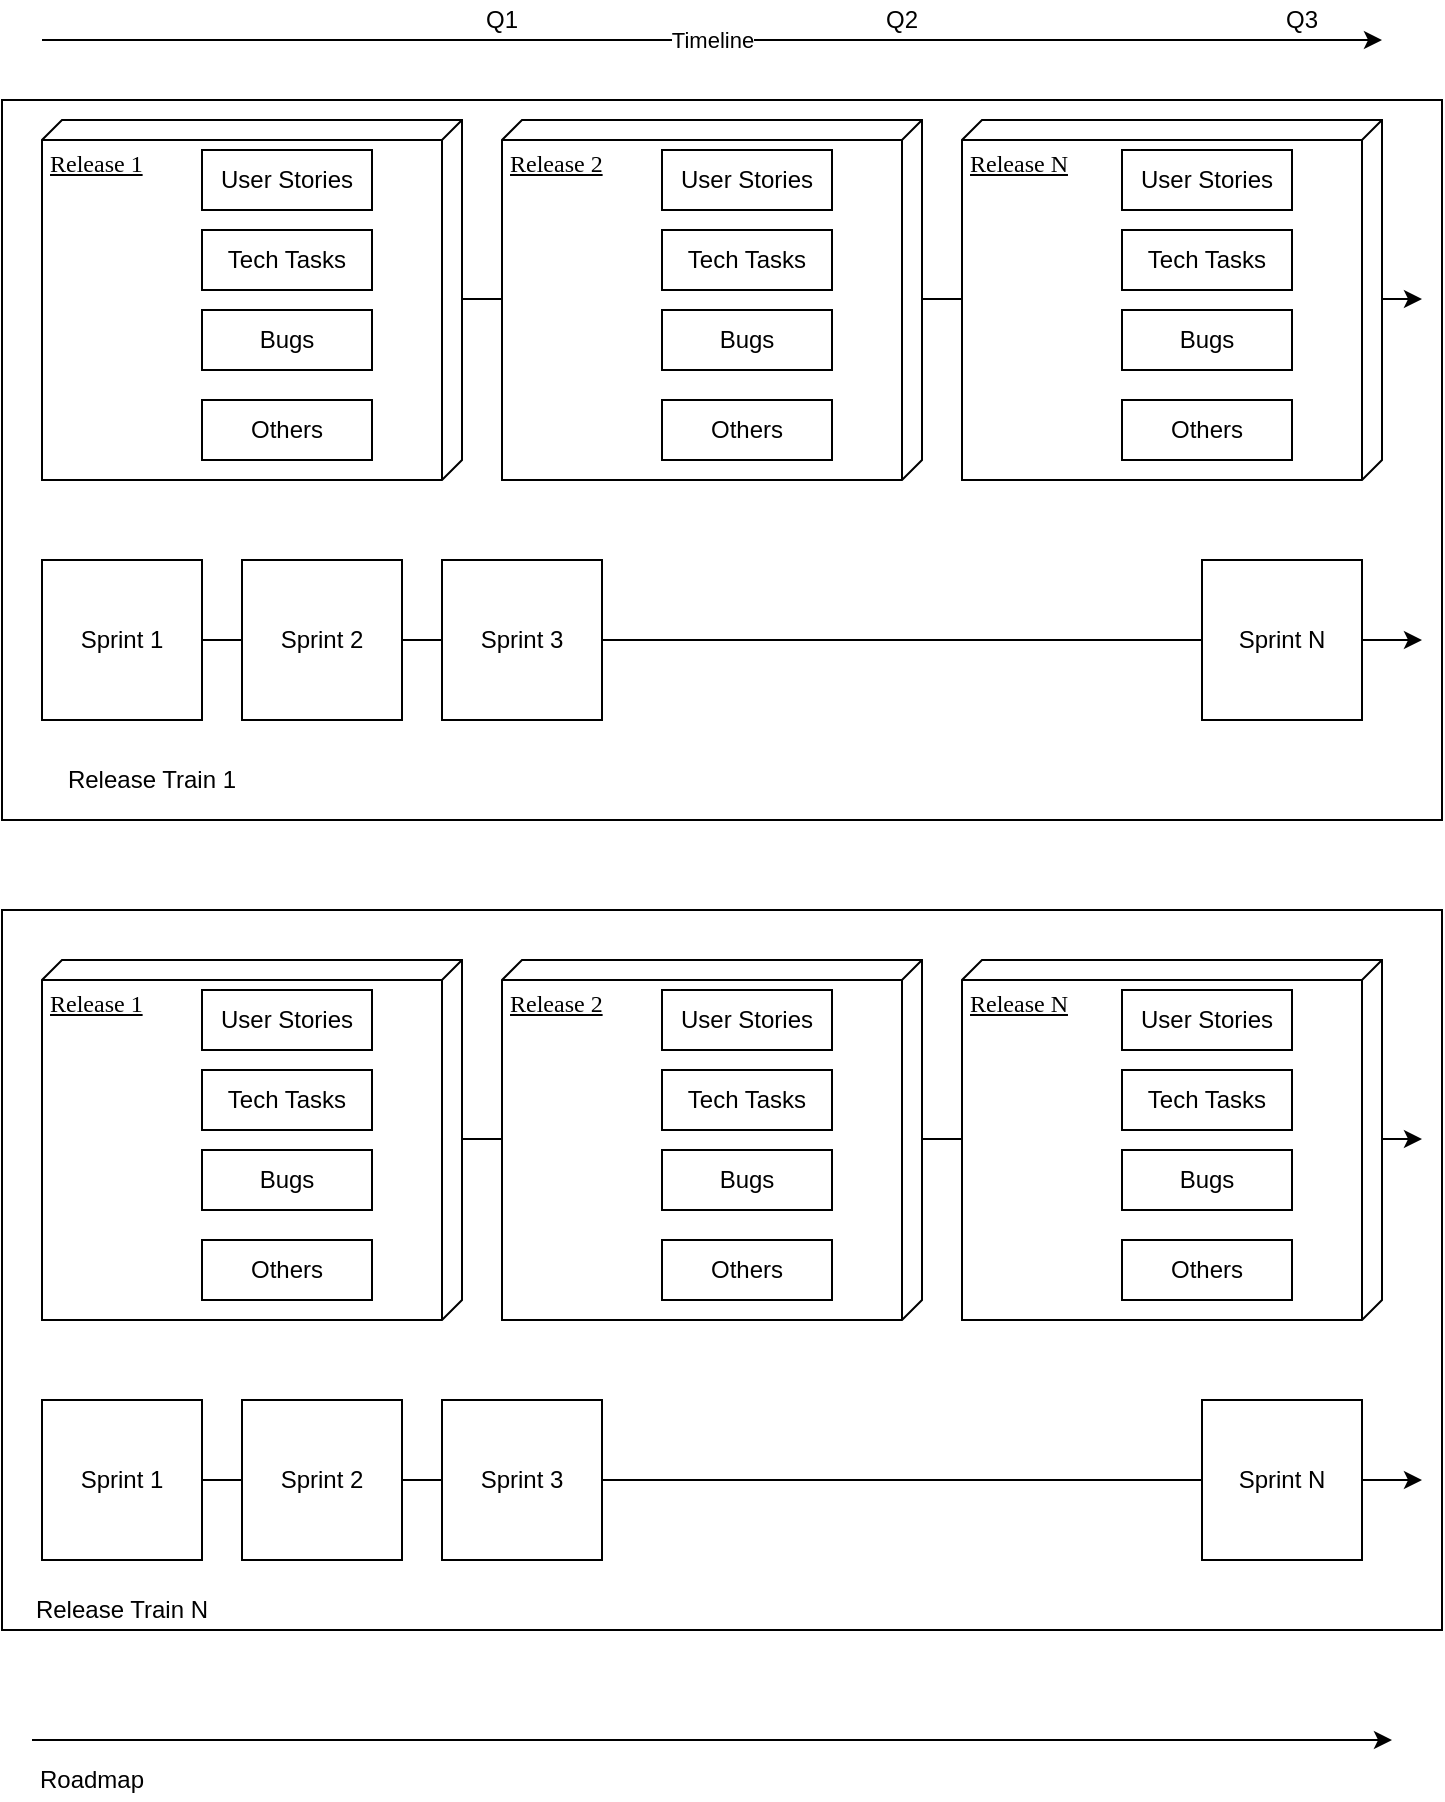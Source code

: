 <mxfile version="14.3.2" type="github" pages="2">
  <diagram name="Jira - Structure" id="5f0bae14-7c28-e335-631c-24af17079c00">
    <mxGraphModel dx="1102" dy="634" grid="1" gridSize="10" guides="1" tooltips="1" connect="1" arrows="1" fold="1" page="1" pageScale="1" pageWidth="1100" pageHeight="850" background="#ffffff" math="0" shadow="0">
      <root>
        <mxCell id="0" />
        <mxCell id="1" parent="0" />
        <mxCell id="KZfEq4PjZTaoLLtRf_3A-20" value="" style="rounded=0;whiteSpace=wrap;html=1;" vertex="1" parent="1">
          <mxGeometry x="100" y="60" width="720" height="360" as="geometry" />
        </mxCell>
        <mxCell id="KZfEq4PjZTaoLLtRf_3A-17" style="edgeStyle=orthogonalEdgeStyle;rounded=0;orthogonalLoop=1;jettySize=auto;html=1;exitX=0;exitY=0.5;exitDx=0;exitDy=0;" edge="1" parent="1">
          <mxGeometry relative="1" as="geometry">
            <mxPoint x="120" y="159.5" as="sourcePoint" />
            <mxPoint x="810" y="159.5" as="targetPoint" />
            <Array as="points">
              <mxPoint x="620" y="159.5" />
              <mxPoint x="620" y="159.5" />
            </Array>
          </mxGeometry>
        </mxCell>
        <mxCell id="KZfEq4PjZTaoLLtRf_3A-16" style="edgeStyle=orthogonalEdgeStyle;rounded=0;orthogonalLoop=1;jettySize=auto;html=1;exitX=0;exitY=0.5;exitDx=0;exitDy=0;" edge="1" parent="1" source="KZfEq4PjZTaoLLtRf_3A-11">
          <mxGeometry relative="1" as="geometry">
            <mxPoint x="810" y="330" as="targetPoint" />
            <Array as="points">
              <mxPoint x="620" y="330" />
              <mxPoint x="620" y="330" />
            </Array>
          </mxGeometry>
        </mxCell>
        <mxCell id="39150e848f15840c-1" value="Release 1" style="verticalAlign=top;align=left;spacingTop=8;spacingLeft=2;spacingRight=12;shape=cube;size=10;direction=south;fontStyle=4;html=1;rounded=0;shadow=0;comic=0;labelBackgroundColor=none;strokeWidth=1;fontFamily=Verdana;fontSize=12" parent="1" vertex="1">
          <mxGeometry x="120" y="70" width="210" height="180" as="geometry" />
        </mxCell>
        <mxCell id="zYBQ2tV1xO66oVyMY-6t-7" value="User Stories" style="rounded=0;whiteSpace=wrap;html=1;" vertex="1" parent="1">
          <mxGeometry x="200" y="85" width="85" height="30" as="geometry" />
        </mxCell>
        <mxCell id="zYBQ2tV1xO66oVyMY-6t-8" value="Tech Tasks" style="rounded=0;whiteSpace=wrap;html=1;" vertex="1" parent="1">
          <mxGeometry x="200" y="125" width="85" height="30" as="geometry" />
        </mxCell>
        <mxCell id="zYBQ2tV1xO66oVyMY-6t-9" value="Bugs" style="rounded=0;whiteSpace=wrap;html=1;" vertex="1" parent="1">
          <mxGeometry x="200" y="165" width="85" height="30" as="geometry" />
        </mxCell>
        <mxCell id="zYBQ2tV1xO66oVyMY-6t-14" value="Timeline" style="endArrow=classic;html=1;" edge="1" parent="1">
          <mxGeometry relative="1" as="geometry">
            <mxPoint x="120" y="30" as="sourcePoint" />
            <mxPoint x="790" y="30" as="targetPoint" />
          </mxGeometry>
        </mxCell>
        <mxCell id="zYBQ2tV1xO66oVyMY-6t-16" value="Release 2" style="verticalAlign=top;align=left;spacingTop=8;spacingLeft=2;spacingRight=12;shape=cube;size=10;direction=south;fontStyle=4;html=1;rounded=0;shadow=0;comic=0;labelBackgroundColor=none;strokeWidth=1;fontFamily=Verdana;fontSize=12" vertex="1" parent="1">
          <mxGeometry x="350" y="70" width="210" height="180" as="geometry" />
        </mxCell>
        <mxCell id="zYBQ2tV1xO66oVyMY-6t-17" value="User Stories" style="rounded=0;whiteSpace=wrap;html=1;" vertex="1" parent="1">
          <mxGeometry x="430" y="85" width="85" height="30" as="geometry" />
        </mxCell>
        <mxCell id="zYBQ2tV1xO66oVyMY-6t-18" value="Tech Tasks" style="rounded=0;whiteSpace=wrap;html=1;" vertex="1" parent="1">
          <mxGeometry x="430" y="125" width="85" height="30" as="geometry" />
        </mxCell>
        <mxCell id="zYBQ2tV1xO66oVyMY-6t-19" value="Bugs" style="rounded=0;whiteSpace=wrap;html=1;" vertex="1" parent="1">
          <mxGeometry x="430" y="165" width="85" height="30" as="geometry" />
        </mxCell>
        <mxCell id="zYBQ2tV1xO66oVyMY-6t-20" value="Release N" style="verticalAlign=top;align=left;spacingTop=8;spacingLeft=2;spacingRight=12;shape=cube;size=10;direction=south;fontStyle=4;html=1;rounded=0;shadow=0;comic=0;labelBackgroundColor=none;strokeWidth=1;fontFamily=Verdana;fontSize=12" vertex="1" parent="1">
          <mxGeometry x="580" y="70" width="210" height="180" as="geometry" />
        </mxCell>
        <mxCell id="zYBQ2tV1xO66oVyMY-6t-21" value="User Stories" style="rounded=0;whiteSpace=wrap;html=1;" vertex="1" parent="1">
          <mxGeometry x="660" y="85" width="85" height="30" as="geometry" />
        </mxCell>
        <mxCell id="zYBQ2tV1xO66oVyMY-6t-22" value="Tech Tasks" style="rounded=0;whiteSpace=wrap;html=1;" vertex="1" parent="1">
          <mxGeometry x="660" y="125" width="85" height="30" as="geometry" />
        </mxCell>
        <mxCell id="zYBQ2tV1xO66oVyMY-6t-23" value="Bugs" style="rounded=0;whiteSpace=wrap;html=1;" vertex="1" parent="1">
          <mxGeometry x="660" y="165" width="85" height="30" as="geometry" />
        </mxCell>
        <mxCell id="LvQOMLrBuf0VgDN2-tLI-3" value="Others" style="rounded=0;whiteSpace=wrap;html=1;" vertex="1" parent="1">
          <mxGeometry x="200" y="210" width="85" height="30" as="geometry" />
        </mxCell>
        <mxCell id="LvQOMLrBuf0VgDN2-tLI-5" value="Others" style="rounded=0;whiteSpace=wrap;html=1;" vertex="1" parent="1">
          <mxGeometry x="430" y="210" width="85" height="30" as="geometry" />
        </mxCell>
        <mxCell id="LvQOMLrBuf0VgDN2-tLI-6" value="Others" style="rounded=0;whiteSpace=wrap;html=1;" vertex="1" parent="1">
          <mxGeometry x="660" y="210" width="85" height="30" as="geometry" />
        </mxCell>
        <mxCell id="KZfEq4PjZTaoLLtRf_3A-4" value="" style="endArrow=classic;html=1;" edge="1" parent="1">
          <mxGeometry relative="1" as="geometry">
            <mxPoint x="115" y="880" as="sourcePoint" />
            <mxPoint x="795" y="880" as="targetPoint" />
          </mxGeometry>
        </mxCell>
        <mxCell id="KZfEq4PjZTaoLLtRf_3A-7" value="Q1" style="text;html=1;strokeColor=none;fillColor=none;align=center;verticalAlign=middle;whiteSpace=wrap;rounded=0;" vertex="1" parent="1">
          <mxGeometry x="330" y="10" width="40" height="20" as="geometry" />
        </mxCell>
        <mxCell id="KZfEq4PjZTaoLLtRf_3A-8" value="Q2" style="text;html=1;strokeColor=none;fillColor=none;align=center;verticalAlign=middle;whiteSpace=wrap;rounded=0;" vertex="1" parent="1">
          <mxGeometry x="530" y="10" width="40" height="20" as="geometry" />
        </mxCell>
        <mxCell id="KZfEq4PjZTaoLLtRf_3A-9" value="Roadmap" style="text;html=1;strokeColor=none;fillColor=none;align=center;verticalAlign=middle;whiteSpace=wrap;rounded=0;" vertex="1" parent="1">
          <mxGeometry x="130" y="890" width="30" height="20" as="geometry" />
        </mxCell>
        <mxCell id="KZfEq4PjZTaoLLtRf_3A-10" value="Q3" style="text;html=1;strokeColor=none;fillColor=none;align=center;verticalAlign=middle;whiteSpace=wrap;rounded=0;" vertex="1" parent="1">
          <mxGeometry x="730" y="10" width="40" height="20" as="geometry" />
        </mxCell>
        <mxCell id="KZfEq4PjZTaoLLtRf_3A-11" value="Sprint 1" style="whiteSpace=wrap;html=1;aspect=fixed;" vertex="1" parent="1">
          <mxGeometry x="120" y="290" width="80" height="80" as="geometry" />
        </mxCell>
        <mxCell id="KZfEq4PjZTaoLLtRf_3A-12" value="Sprint 2" style="whiteSpace=wrap;html=1;aspect=fixed;" vertex="1" parent="1">
          <mxGeometry x="220" y="290" width="80" height="80" as="geometry" />
        </mxCell>
        <mxCell id="KZfEq4PjZTaoLLtRf_3A-13" value="Sprint 3" style="whiteSpace=wrap;html=1;aspect=fixed;" vertex="1" parent="1">
          <mxGeometry x="320" y="290" width="80" height="80" as="geometry" />
        </mxCell>
        <mxCell id="KZfEq4PjZTaoLLtRf_3A-14" value="Sprint N" style="whiteSpace=wrap;html=1;aspect=fixed;" vertex="1" parent="1">
          <mxGeometry x="700" y="290" width="80" height="80" as="geometry" />
        </mxCell>
        <UserObject label="Release Train 1" placeholders="1" name="Variable" id="KZfEq4PjZTaoLLtRf_3A-21">
          <mxCell style="text;html=1;strokeColor=none;fillColor=none;align=center;verticalAlign=middle;whiteSpace=wrap;overflow=hidden;" vertex="1" parent="1">
            <mxGeometry x="120" y="390" width="110" height="20" as="geometry" />
          </mxCell>
        </UserObject>
        <mxCell id="KZfEq4PjZTaoLLtRf_3A-46" value="" style="rounded=0;whiteSpace=wrap;html=1;" vertex="1" parent="1">
          <mxGeometry x="100" y="465" width="720" height="360" as="geometry" />
        </mxCell>
        <mxCell id="KZfEq4PjZTaoLLtRf_3A-47" style="edgeStyle=orthogonalEdgeStyle;rounded=0;orthogonalLoop=1;jettySize=auto;html=1;exitX=0;exitY=0.5;exitDx=0;exitDy=0;" edge="1" parent="1">
          <mxGeometry relative="1" as="geometry">
            <mxPoint x="120" y="579.5" as="sourcePoint" />
            <mxPoint x="810" y="579.5" as="targetPoint" />
            <Array as="points">
              <mxPoint x="620" y="579.5" />
              <mxPoint x="620" y="579.5" />
            </Array>
          </mxGeometry>
        </mxCell>
        <mxCell id="KZfEq4PjZTaoLLtRf_3A-48" style="edgeStyle=orthogonalEdgeStyle;rounded=0;orthogonalLoop=1;jettySize=auto;html=1;exitX=0;exitY=0.5;exitDx=0;exitDy=0;" edge="1" parent="1" source="KZfEq4PjZTaoLLtRf_3A-64">
          <mxGeometry relative="1" as="geometry">
            <mxPoint x="810" y="750" as="targetPoint" />
            <Array as="points">
              <mxPoint x="620" y="750" />
              <mxPoint x="620" y="750" />
            </Array>
          </mxGeometry>
        </mxCell>
        <mxCell id="KZfEq4PjZTaoLLtRf_3A-49" value="Release 1" style="verticalAlign=top;align=left;spacingTop=8;spacingLeft=2;spacingRight=12;shape=cube;size=10;direction=south;fontStyle=4;html=1;rounded=0;shadow=0;comic=0;labelBackgroundColor=none;strokeWidth=1;fontFamily=Verdana;fontSize=12" vertex="1" parent="1">
          <mxGeometry x="120" y="490" width="210" height="180" as="geometry" />
        </mxCell>
        <mxCell id="KZfEq4PjZTaoLLtRf_3A-50" value="User Stories" style="rounded=0;whiteSpace=wrap;html=1;" vertex="1" parent="1">
          <mxGeometry x="200" y="505" width="85" height="30" as="geometry" />
        </mxCell>
        <mxCell id="KZfEq4PjZTaoLLtRf_3A-51" value="Tech Tasks" style="rounded=0;whiteSpace=wrap;html=1;" vertex="1" parent="1">
          <mxGeometry x="200" y="545" width="85" height="30" as="geometry" />
        </mxCell>
        <mxCell id="KZfEq4PjZTaoLLtRf_3A-52" value="Bugs" style="rounded=0;whiteSpace=wrap;html=1;" vertex="1" parent="1">
          <mxGeometry x="200" y="585" width="85" height="30" as="geometry" />
        </mxCell>
        <mxCell id="KZfEq4PjZTaoLLtRf_3A-53" value="Release 2" style="verticalAlign=top;align=left;spacingTop=8;spacingLeft=2;spacingRight=12;shape=cube;size=10;direction=south;fontStyle=4;html=1;rounded=0;shadow=0;comic=0;labelBackgroundColor=none;strokeWidth=1;fontFamily=Verdana;fontSize=12" vertex="1" parent="1">
          <mxGeometry x="350" y="490" width="210" height="180" as="geometry" />
        </mxCell>
        <mxCell id="KZfEq4PjZTaoLLtRf_3A-54" value="User Stories" style="rounded=0;whiteSpace=wrap;html=1;" vertex="1" parent="1">
          <mxGeometry x="430" y="505" width="85" height="30" as="geometry" />
        </mxCell>
        <mxCell id="KZfEq4PjZTaoLLtRf_3A-55" value="Tech Tasks" style="rounded=0;whiteSpace=wrap;html=1;" vertex="1" parent="1">
          <mxGeometry x="430" y="545" width="85" height="30" as="geometry" />
        </mxCell>
        <mxCell id="KZfEq4PjZTaoLLtRf_3A-56" value="Bugs" style="rounded=0;whiteSpace=wrap;html=1;" vertex="1" parent="1">
          <mxGeometry x="430" y="585" width="85" height="30" as="geometry" />
        </mxCell>
        <mxCell id="KZfEq4PjZTaoLLtRf_3A-57" value="Release N" style="verticalAlign=top;align=left;spacingTop=8;spacingLeft=2;spacingRight=12;shape=cube;size=10;direction=south;fontStyle=4;html=1;rounded=0;shadow=0;comic=0;labelBackgroundColor=none;strokeWidth=1;fontFamily=Verdana;fontSize=12" vertex="1" parent="1">
          <mxGeometry x="580" y="490" width="210" height="180" as="geometry" />
        </mxCell>
        <mxCell id="KZfEq4PjZTaoLLtRf_3A-58" value="User Stories" style="rounded=0;whiteSpace=wrap;html=1;" vertex="1" parent="1">
          <mxGeometry x="660" y="505" width="85" height="30" as="geometry" />
        </mxCell>
        <mxCell id="KZfEq4PjZTaoLLtRf_3A-59" value="Tech Tasks" style="rounded=0;whiteSpace=wrap;html=1;" vertex="1" parent="1">
          <mxGeometry x="660" y="545" width="85" height="30" as="geometry" />
        </mxCell>
        <mxCell id="KZfEq4PjZTaoLLtRf_3A-60" value="Bugs" style="rounded=0;whiteSpace=wrap;html=1;" vertex="1" parent="1">
          <mxGeometry x="660" y="585" width="85" height="30" as="geometry" />
        </mxCell>
        <mxCell id="KZfEq4PjZTaoLLtRf_3A-61" value="Others" style="rounded=0;whiteSpace=wrap;html=1;" vertex="1" parent="1">
          <mxGeometry x="200" y="630" width="85" height="30" as="geometry" />
        </mxCell>
        <mxCell id="KZfEq4PjZTaoLLtRf_3A-62" value="Others" style="rounded=0;whiteSpace=wrap;html=1;" vertex="1" parent="1">
          <mxGeometry x="430" y="630" width="85" height="30" as="geometry" />
        </mxCell>
        <mxCell id="KZfEq4PjZTaoLLtRf_3A-63" value="Others" style="rounded=0;whiteSpace=wrap;html=1;" vertex="1" parent="1">
          <mxGeometry x="660" y="630" width="85" height="30" as="geometry" />
        </mxCell>
        <mxCell id="KZfEq4PjZTaoLLtRf_3A-64" value="Sprint 1" style="whiteSpace=wrap;html=1;aspect=fixed;" vertex="1" parent="1">
          <mxGeometry x="120" y="710" width="80" height="80" as="geometry" />
        </mxCell>
        <mxCell id="KZfEq4PjZTaoLLtRf_3A-65" value="Sprint 2" style="whiteSpace=wrap;html=1;aspect=fixed;" vertex="1" parent="1">
          <mxGeometry x="220" y="710" width="80" height="80" as="geometry" />
        </mxCell>
        <mxCell id="KZfEq4PjZTaoLLtRf_3A-66" value="Sprint 3" style="whiteSpace=wrap;html=1;aspect=fixed;" vertex="1" parent="1">
          <mxGeometry x="320" y="710" width="80" height="80" as="geometry" />
        </mxCell>
        <mxCell id="KZfEq4PjZTaoLLtRf_3A-67" value="Sprint N" style="whiteSpace=wrap;html=1;aspect=fixed;" vertex="1" parent="1">
          <mxGeometry x="700" y="710" width="80" height="80" as="geometry" />
        </mxCell>
        <UserObject label="Release Train N" placeholders="1" name="Variable" id="KZfEq4PjZTaoLLtRf_3A-68">
          <mxCell style="text;html=1;strokeColor=none;fillColor=none;align=center;verticalAlign=middle;whiteSpace=wrap;overflow=hidden;" vertex="1" parent="1">
            <mxGeometry x="105" y="805" width="110" height="20" as="geometry" />
          </mxCell>
        </UserObject>
      </root>
    </mxGraphModel>
  </diagram>
  <diagram id="QD87t_91pNnKGs3e3rFS" name="Jira - Dashboards">
    <mxGraphModel dx="782" dy="479" grid="1" gridSize="10" guides="1" tooltips="1" connect="1" arrows="1" fold="1" page="1" pageScale="1" pageWidth="850" pageHeight="1100" math="0" shadow="0">
      <root>
        <mxCell id="zmtpLnxHm4_QA1hhfhCr-0" />
        <mxCell id="zmtpLnxHm4_QA1hhfhCr-1" parent="zmtpLnxHm4_QA1hhfhCr-0" />
        <mxCell id="QTS8G5l5whIOxV99coHI-0" value="Release Status" style="verticalAlign=top;align=left;spacingTop=8;spacingLeft=2;spacingRight=12;shape=cube;size=10;direction=south;fontStyle=4;html=1;rounded=0;shadow=0;comic=0;labelBackgroundColor=none;strokeWidth=1;fontFamily=Verdana;fontSize=12" vertex="1" parent="zmtpLnxHm4_QA1hhfhCr-1">
          <mxGeometry x="40" y="80" width="270" height="200" as="geometry" />
        </mxCell>
        <mxCell id="QTS8G5l5whIOxV99coHI-5" value="" style="verticalLabelPosition=bottom;verticalAlign=top;html=1;shadow=0;dashed=0;strokeWidth=1;shape=mxgraph.android.progressBar;strokeColor=#33b5e5;dx1=0.92;dx2=0.72;strokeWidth=2;" vertex="1" parent="zmtpLnxHm4_QA1hhfhCr-1">
          <mxGeometry x="50" y="150" width="230" height="5" as="geometry" />
        </mxCell>
        <mxCell id="QTS8G5l5whIOxV99coHI-11" value="Release 1" style="text;html=1;strokeColor=none;fillColor=none;align=center;verticalAlign=middle;whiteSpace=wrap;rounded=0;" vertex="1" parent="zmtpLnxHm4_QA1hhfhCr-1">
          <mxGeometry x="50" y="120" width="70" height="20" as="geometry" />
        </mxCell>
        <mxCell id="QTS8G5l5whIOxV99coHI-12" value="Release 2" style="text;html=1;strokeColor=none;fillColor=none;align=center;verticalAlign=middle;whiteSpace=wrap;rounded=0;" vertex="1" parent="zmtpLnxHm4_QA1hhfhCr-1">
          <mxGeometry x="50" y="170" width="70" height="20" as="geometry" />
        </mxCell>
        <mxCell id="QTS8G5l5whIOxV99coHI-13" value="Release N" style="text;html=1;strokeColor=none;fillColor=none;align=center;verticalAlign=middle;whiteSpace=wrap;rounded=0;" vertex="1" parent="zmtpLnxHm4_QA1hhfhCr-1">
          <mxGeometry x="50" y="220" width="70" height="20" as="geometry" />
        </mxCell>
        <mxCell id="QTS8G5l5whIOxV99coHI-15" value="" style="verticalLabelPosition=bottom;verticalAlign=top;html=1;shadow=0;dashed=0;strokeWidth=1;shape=mxgraph.android.progressBar;strokeColor=#33b5e5;dx1=0.36;dx2=0.09;strokeWidth=2;" vertex="1" parent="zmtpLnxHm4_QA1hhfhCr-1">
          <mxGeometry x="50" y="200" width="230" height="5" as="geometry" />
        </mxCell>
        <mxCell id="QTS8G5l5whIOxV99coHI-17" value="" style="verticalLabelPosition=bottom;verticalAlign=top;html=1;shadow=0;dashed=0;strokeWidth=1;shape=mxgraph.android.progressBar;strokeColor=#33b5e5;dx1=0.07;dx2=0.01;strokeWidth=2;" vertex="1" parent="zmtpLnxHm4_QA1hhfhCr-1">
          <mxGeometry x="50" y="260" width="230" height="5" as="geometry" />
        </mxCell>
        <mxCell id="QTS8G5l5whIOxV99coHI-18" value="Quality" style="verticalAlign=top;align=left;spacingTop=8;spacingLeft=2;spacingRight=12;shape=cube;size=10;direction=south;fontStyle=4;html=1;rounded=0;shadow=0;comic=0;labelBackgroundColor=none;strokeWidth=1;fontFamily=Verdana;fontSize=12" vertex="1" parent="zmtpLnxHm4_QA1hhfhCr-1">
          <mxGeometry x="350" y="80" width="270" height="200" as="geometry" />
        </mxCell>
        <mxCell id="g5KOU7vYxLlU_4eXhV8D-0" value="Bugs: Founds vs. Closed&amp;nbsp;" style="rounded=0;whiteSpace=wrap;html=1;" vertex="1" parent="zmtpLnxHm4_QA1hhfhCr-1">
          <mxGeometry x="370" y="125" width="85" height="30" as="geometry" />
        </mxCell>
        <mxCell id="g5KOU7vYxLlU_4eXhV8D-1" value="Priorities breakdown" style="rounded=0;whiteSpace=wrap;html=1;" vertex="1" parent="zmtpLnxHm4_QA1hhfhCr-1">
          <mxGeometry x="370" y="170" width="85" height="30" as="geometry" />
        </mxCell>
        <mxCell id="g5KOU7vYxLlU_4eXhV8D-2" value="Environment found (Prod)" style="rounded=0;whiteSpace=wrap;html=1;" vertex="1" parent="zmtpLnxHm4_QA1hhfhCr-1">
          <mxGeometry x="370" y="215" width="85" height="30" as="geometry" />
        </mxCell>
      </root>
    </mxGraphModel>
  </diagram>
</mxfile>

